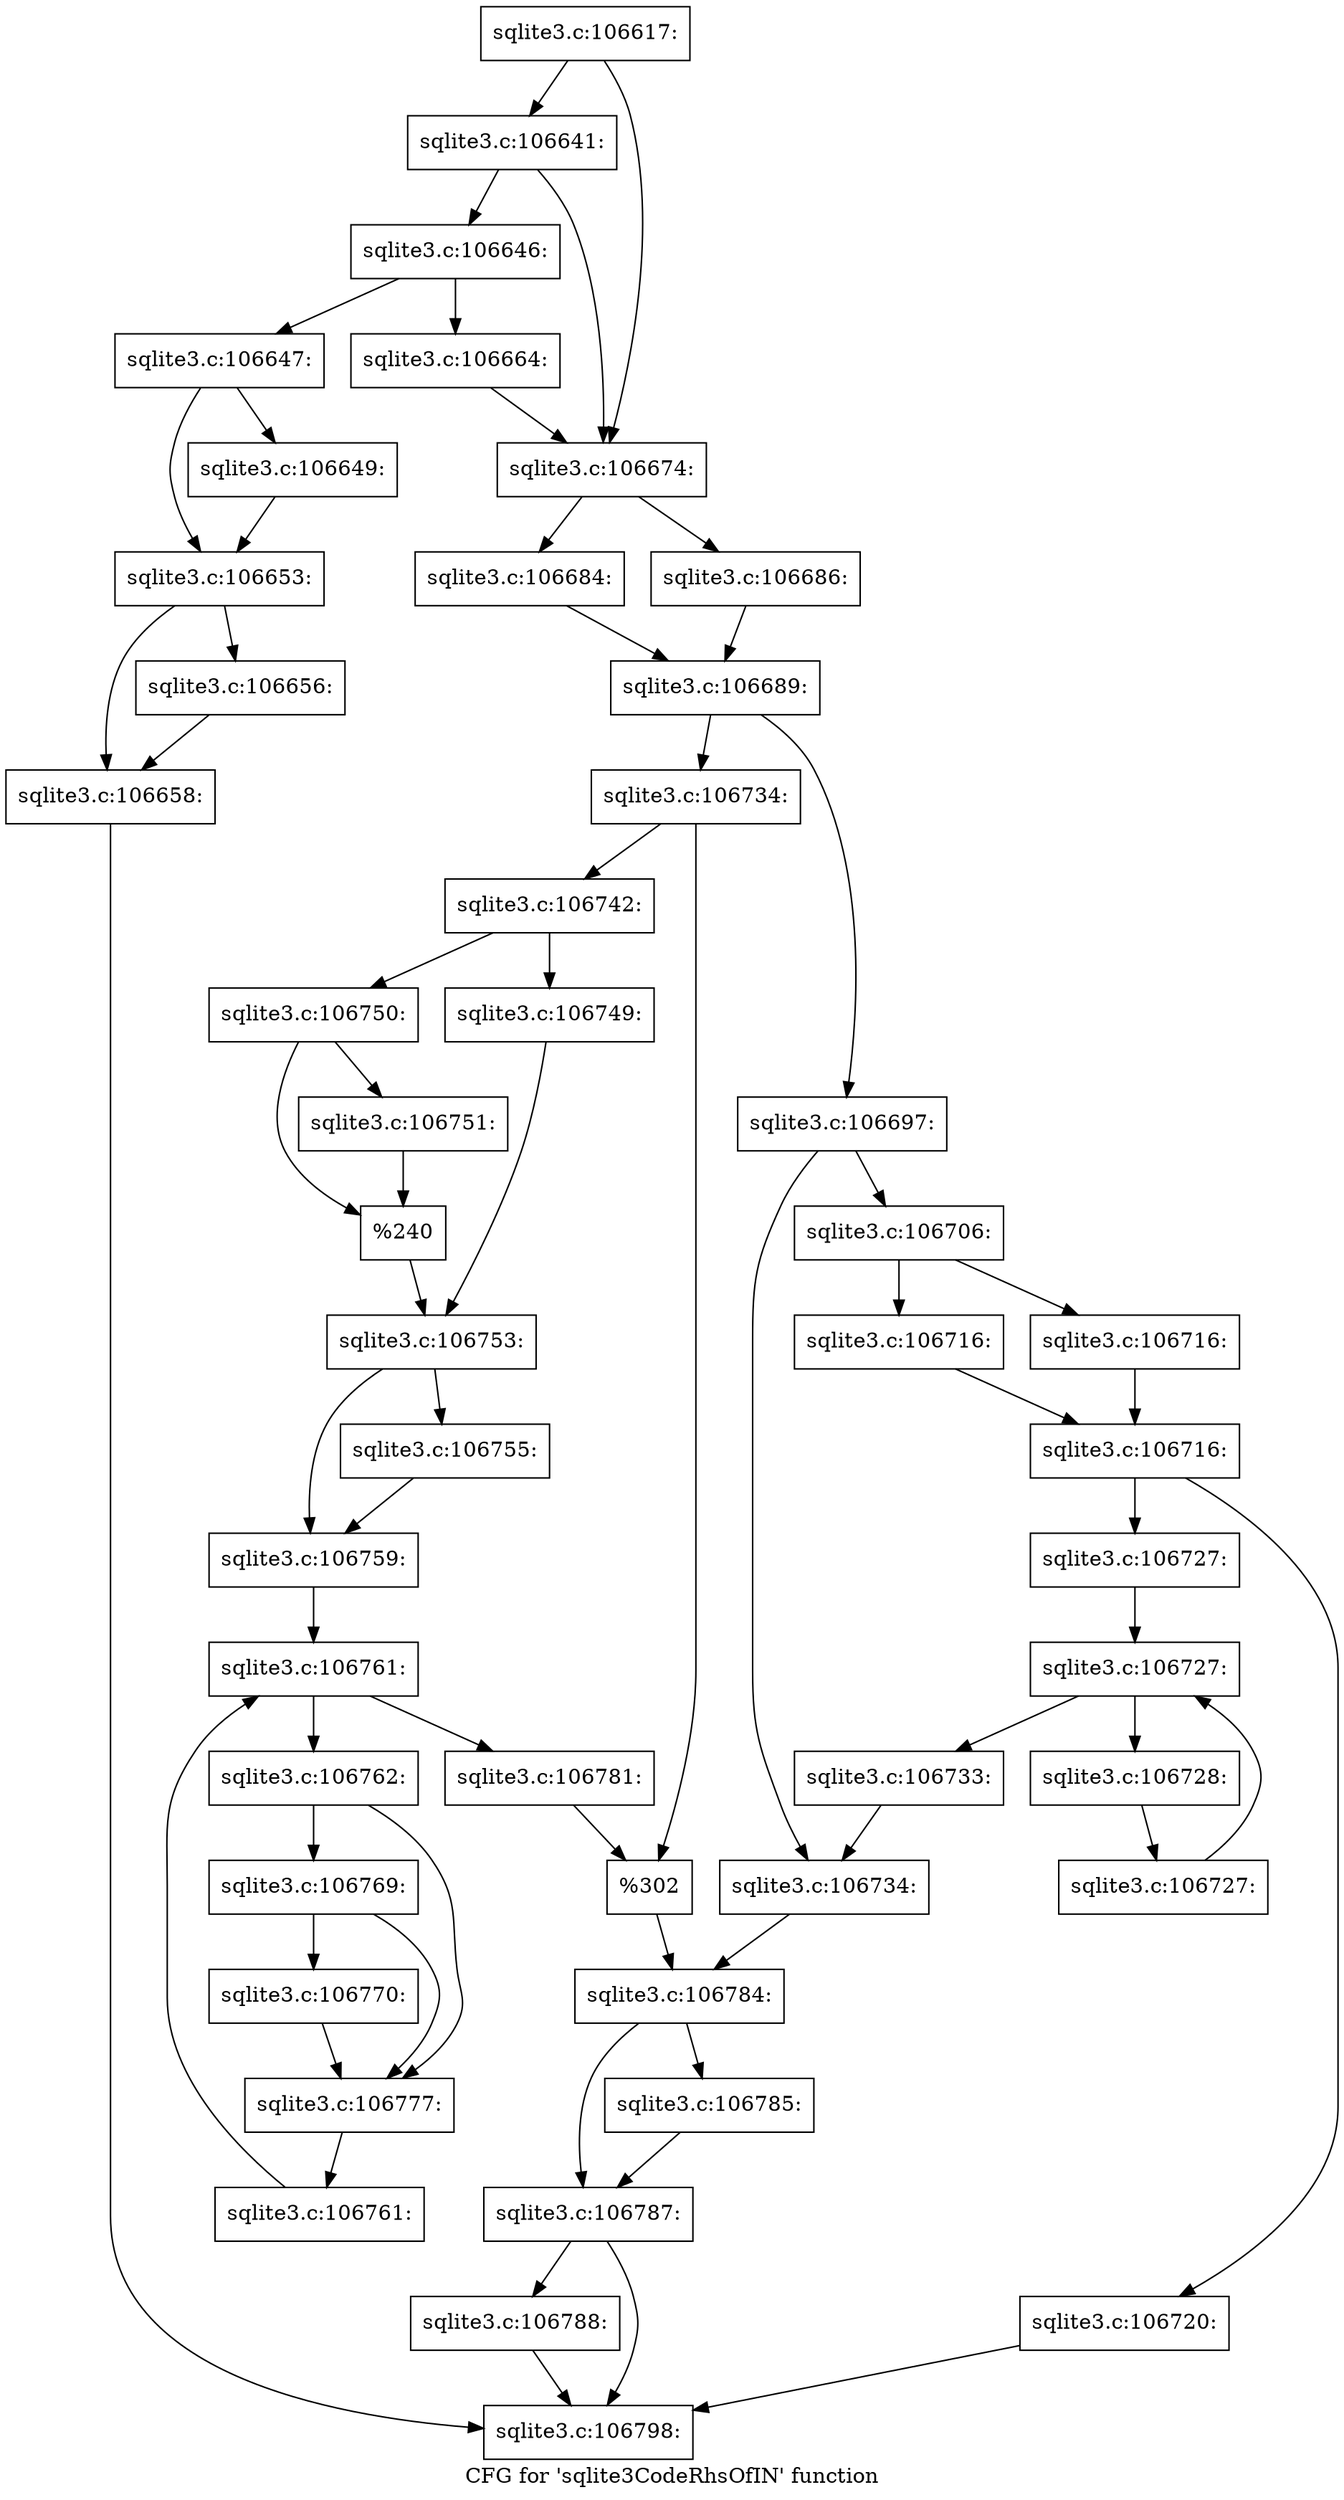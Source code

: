digraph "CFG for 'sqlite3CodeRhsOfIN' function" {
	label="CFG for 'sqlite3CodeRhsOfIN' function";

	Node0x55c0f8c870e0 [shape=record,label="{sqlite3.c:106617:}"];
	Node0x55c0f8c870e0 -> Node0x55c0f8c8c390;
	Node0x55c0f8c870e0 -> Node0x55c0f8c8c3e0;
	Node0x55c0f8c8c3e0 [shape=record,label="{sqlite3.c:106641:}"];
	Node0x55c0f8c8c3e0 -> Node0x55c0f8c8c340;
	Node0x55c0f8c8c3e0 -> Node0x55c0f8c8c390;
	Node0x55c0f8c8c340 [shape=record,label="{sqlite3.c:106646:}"];
	Node0x55c0f8c8c340 -> Node0x55c0f8c8cd20;
	Node0x55c0f8c8c340 -> Node0x55c0f8c8cd70;
	Node0x55c0f8c8cd20 [shape=record,label="{sqlite3.c:106647:}"];
	Node0x55c0f8c8cd20 -> Node0x55c0f8c8d4b0;
	Node0x55c0f8c8cd20 -> Node0x55c0f8c8d500;
	Node0x55c0f8c8d4b0 [shape=record,label="{sqlite3.c:106649:}"];
	Node0x55c0f8c8d4b0 -> Node0x55c0f8c8d500;
	Node0x55c0f8c8d500 [shape=record,label="{sqlite3.c:106653:}"];
	Node0x55c0f8c8d500 -> Node0x55c0f8c8eaa0;
	Node0x55c0f8c8d500 -> Node0x55c0f8c8eaf0;
	Node0x55c0f8c8eaa0 [shape=record,label="{sqlite3.c:106656:}"];
	Node0x55c0f8c8eaa0 -> Node0x55c0f8c8eaf0;
	Node0x55c0f8c8eaf0 [shape=record,label="{sqlite3.c:106658:}"];
	Node0x55c0f8c8eaf0 -> Node0x55c0f8ca22b0;
	Node0x55c0f8c8cd70 [shape=record,label="{sqlite3.c:106664:}"];
	Node0x55c0f8c8cd70 -> Node0x55c0f8c8c390;
	Node0x55c0f8c8c390 [shape=record,label="{sqlite3.c:106674:}"];
	Node0x55c0f8c8c390 -> Node0x55c0f8c91fc0;
	Node0x55c0f8c8c390 -> Node0x55c0f8c92060;
	Node0x55c0f8c91fc0 [shape=record,label="{sqlite3.c:106684:}"];
	Node0x55c0f8c91fc0 -> Node0x55c0f8c92010;
	Node0x55c0f8c92060 [shape=record,label="{sqlite3.c:106686:}"];
	Node0x55c0f8c92060 -> Node0x55c0f8c92010;
	Node0x55c0f8c92010 [shape=record,label="{sqlite3.c:106689:}"];
	Node0x55c0f8c92010 -> Node0x55c0f8c93650;
	Node0x55c0f8c92010 -> Node0x55c0f8c936f0;
	Node0x55c0f8c93650 [shape=record,label="{sqlite3.c:106697:}"];
	Node0x55c0f8c93650 -> Node0x55c0f8c94cf0;
	Node0x55c0f8c93650 -> Node0x55c0f8c94de0;
	Node0x55c0f8c94cf0 [shape=record,label="{sqlite3.c:106706:}"];
	Node0x55c0f8c94cf0 -> Node0x55c0f5f0c1f0;
	Node0x55c0f8c94cf0 -> Node0x55c0f8c96e80;
	Node0x55c0f5f0c1f0 [shape=record,label="{sqlite3.c:106716:}"];
	Node0x55c0f5f0c1f0 -> Node0x55c0f8c97230;
	Node0x55c0f8c96e80 [shape=record,label="{sqlite3.c:106716:}"];
	Node0x55c0f8c96e80 -> Node0x55c0f8c97230;
	Node0x55c0f8c97230 [shape=record,label="{sqlite3.c:106716:}"];
	Node0x55c0f8c97230 -> Node0x55c0f8c980b0;
	Node0x55c0f8c97230 -> Node0x55c0f8c98100;
	Node0x55c0f8c980b0 [shape=record,label="{sqlite3.c:106720:}"];
	Node0x55c0f8c980b0 -> Node0x55c0f8ca22b0;
	Node0x55c0f8c98100 [shape=record,label="{sqlite3.c:106727:}"];
	Node0x55c0f8c98100 -> Node0x55c0f8c988b0;
	Node0x55c0f8c988b0 [shape=record,label="{sqlite3.c:106727:}"];
	Node0x55c0f8c988b0 -> Node0x55c0f8c98ad0;
	Node0x55c0f8c988b0 -> Node0x55c0f8c98700;
	Node0x55c0f8c98ad0 [shape=record,label="{sqlite3.c:106728:}"];
	Node0x55c0f8c98ad0 -> Node0x55c0f8c98a40;
	Node0x55c0f8c98a40 [shape=record,label="{sqlite3.c:106727:}"];
	Node0x55c0f8c98a40 -> Node0x55c0f8c988b0;
	Node0x55c0f8c98700 [shape=record,label="{sqlite3.c:106733:}"];
	Node0x55c0f8c98700 -> Node0x55c0f8c94de0;
	Node0x55c0f8c94de0 [shape=record,label="{sqlite3.c:106734:}"];
	Node0x55c0f8c94de0 -> Node0x55c0f8c936a0;
	Node0x55c0f8c936f0 [shape=record,label="{sqlite3.c:106734:}"];
	Node0x55c0f8c936f0 -> Node0x55c0f8c9a590;
	Node0x55c0f8c936f0 -> Node0x55c0f8c9a5e0;
	Node0x55c0f8c9a590 [shape=record,label="{sqlite3.c:106742:}"];
	Node0x55c0f8c9a590 -> Node0x55c0f8c9c1c0;
	Node0x55c0f8c9a590 -> Node0x55c0f8c9c260;
	Node0x55c0f8c9c1c0 [shape=record,label="{sqlite3.c:106749:}"];
	Node0x55c0f8c9c1c0 -> Node0x55c0f8c9c210;
	Node0x55c0f8c9c260 [shape=record,label="{sqlite3.c:106750:}"];
	Node0x55c0f8c9c260 -> Node0x55c0f8c9c860;
	Node0x55c0f8c9c260 -> Node0x55c0f8c9c8b0;
	Node0x55c0f8c9c860 [shape=record,label="{sqlite3.c:106751:}"];
	Node0x55c0f8c9c860 -> Node0x55c0f8c9c8b0;
	Node0x55c0f8c9c8b0 [shape=record,label="{%240}"];
	Node0x55c0f8c9c8b0 -> Node0x55c0f8c9c210;
	Node0x55c0f8c9c210 [shape=record,label="{sqlite3.c:106753:}"];
	Node0x55c0f8c9c210 -> Node0x55c0f8c9cf80;
	Node0x55c0f8c9c210 -> Node0x55c0f8c9cfd0;
	Node0x55c0f8c9cf80 [shape=record,label="{sqlite3.c:106755:}"];
	Node0x55c0f8c9cf80 -> Node0x55c0f8c9cfd0;
	Node0x55c0f8c9cfd0 [shape=record,label="{sqlite3.c:106759:}"];
	Node0x55c0f8c9cfd0 -> Node0x55c0f8c9e620;
	Node0x55c0f8c9e620 [shape=record,label="{sqlite3.c:106761:}"];
	Node0x55c0f8c9e620 -> Node0x55c0f8c9e840;
	Node0x55c0f8c9e620 -> Node0x55c0f8c9df30;
	Node0x55c0f8c9e840 [shape=record,label="{sqlite3.c:106762:}"];
	Node0x55c0f8c9e840 -> Node0x55c0f8c9f200;
	Node0x55c0f8c9e840 -> Node0x55c0f8c9f1b0;
	Node0x55c0f8c9f200 [shape=record,label="{sqlite3.c:106769:}"];
	Node0x55c0f8c9f200 -> Node0x55c0f8c9f1b0;
	Node0x55c0f8c9f200 -> Node0x55c0f8c9f160;
	Node0x55c0f8c9f160 [shape=record,label="{sqlite3.c:106770:}"];
	Node0x55c0f8c9f160 -> Node0x55c0f8c9f1b0;
	Node0x55c0f8c9f1b0 [shape=record,label="{sqlite3.c:106777:}"];
	Node0x55c0f8c9f1b0 -> Node0x55c0f8c9e7b0;
	Node0x55c0f8c9e7b0 [shape=record,label="{sqlite3.c:106761:}"];
	Node0x55c0f8c9e7b0 -> Node0x55c0f8c9e620;
	Node0x55c0f8c9df30 [shape=record,label="{sqlite3.c:106781:}"];
	Node0x55c0f8c9df30 -> Node0x55c0f8c9a5e0;
	Node0x55c0f8c9a5e0 [shape=record,label="{%302}"];
	Node0x55c0f8c9a5e0 -> Node0x55c0f8c936a0;
	Node0x55c0f8c936a0 [shape=record,label="{sqlite3.c:106784:}"];
	Node0x55c0f8c936a0 -> Node0x55c0f5ba5b40;
	Node0x55c0f8c936a0 -> Node0x55c0f8c9fe40;
	Node0x55c0f5ba5b40 [shape=record,label="{sqlite3.c:106785:}"];
	Node0x55c0f5ba5b40 -> Node0x55c0f8c9fe40;
	Node0x55c0f8c9fe40 [shape=record,label="{sqlite3.c:106787:}"];
	Node0x55c0f8c9fe40 -> Node0x55c0f8ca2260;
	Node0x55c0f8c9fe40 -> Node0x55c0f8ca22b0;
	Node0x55c0f8ca2260 [shape=record,label="{sqlite3.c:106788:}"];
	Node0x55c0f8ca2260 -> Node0x55c0f8ca22b0;
	Node0x55c0f8ca22b0 [shape=record,label="{sqlite3.c:106798:}"];
}
